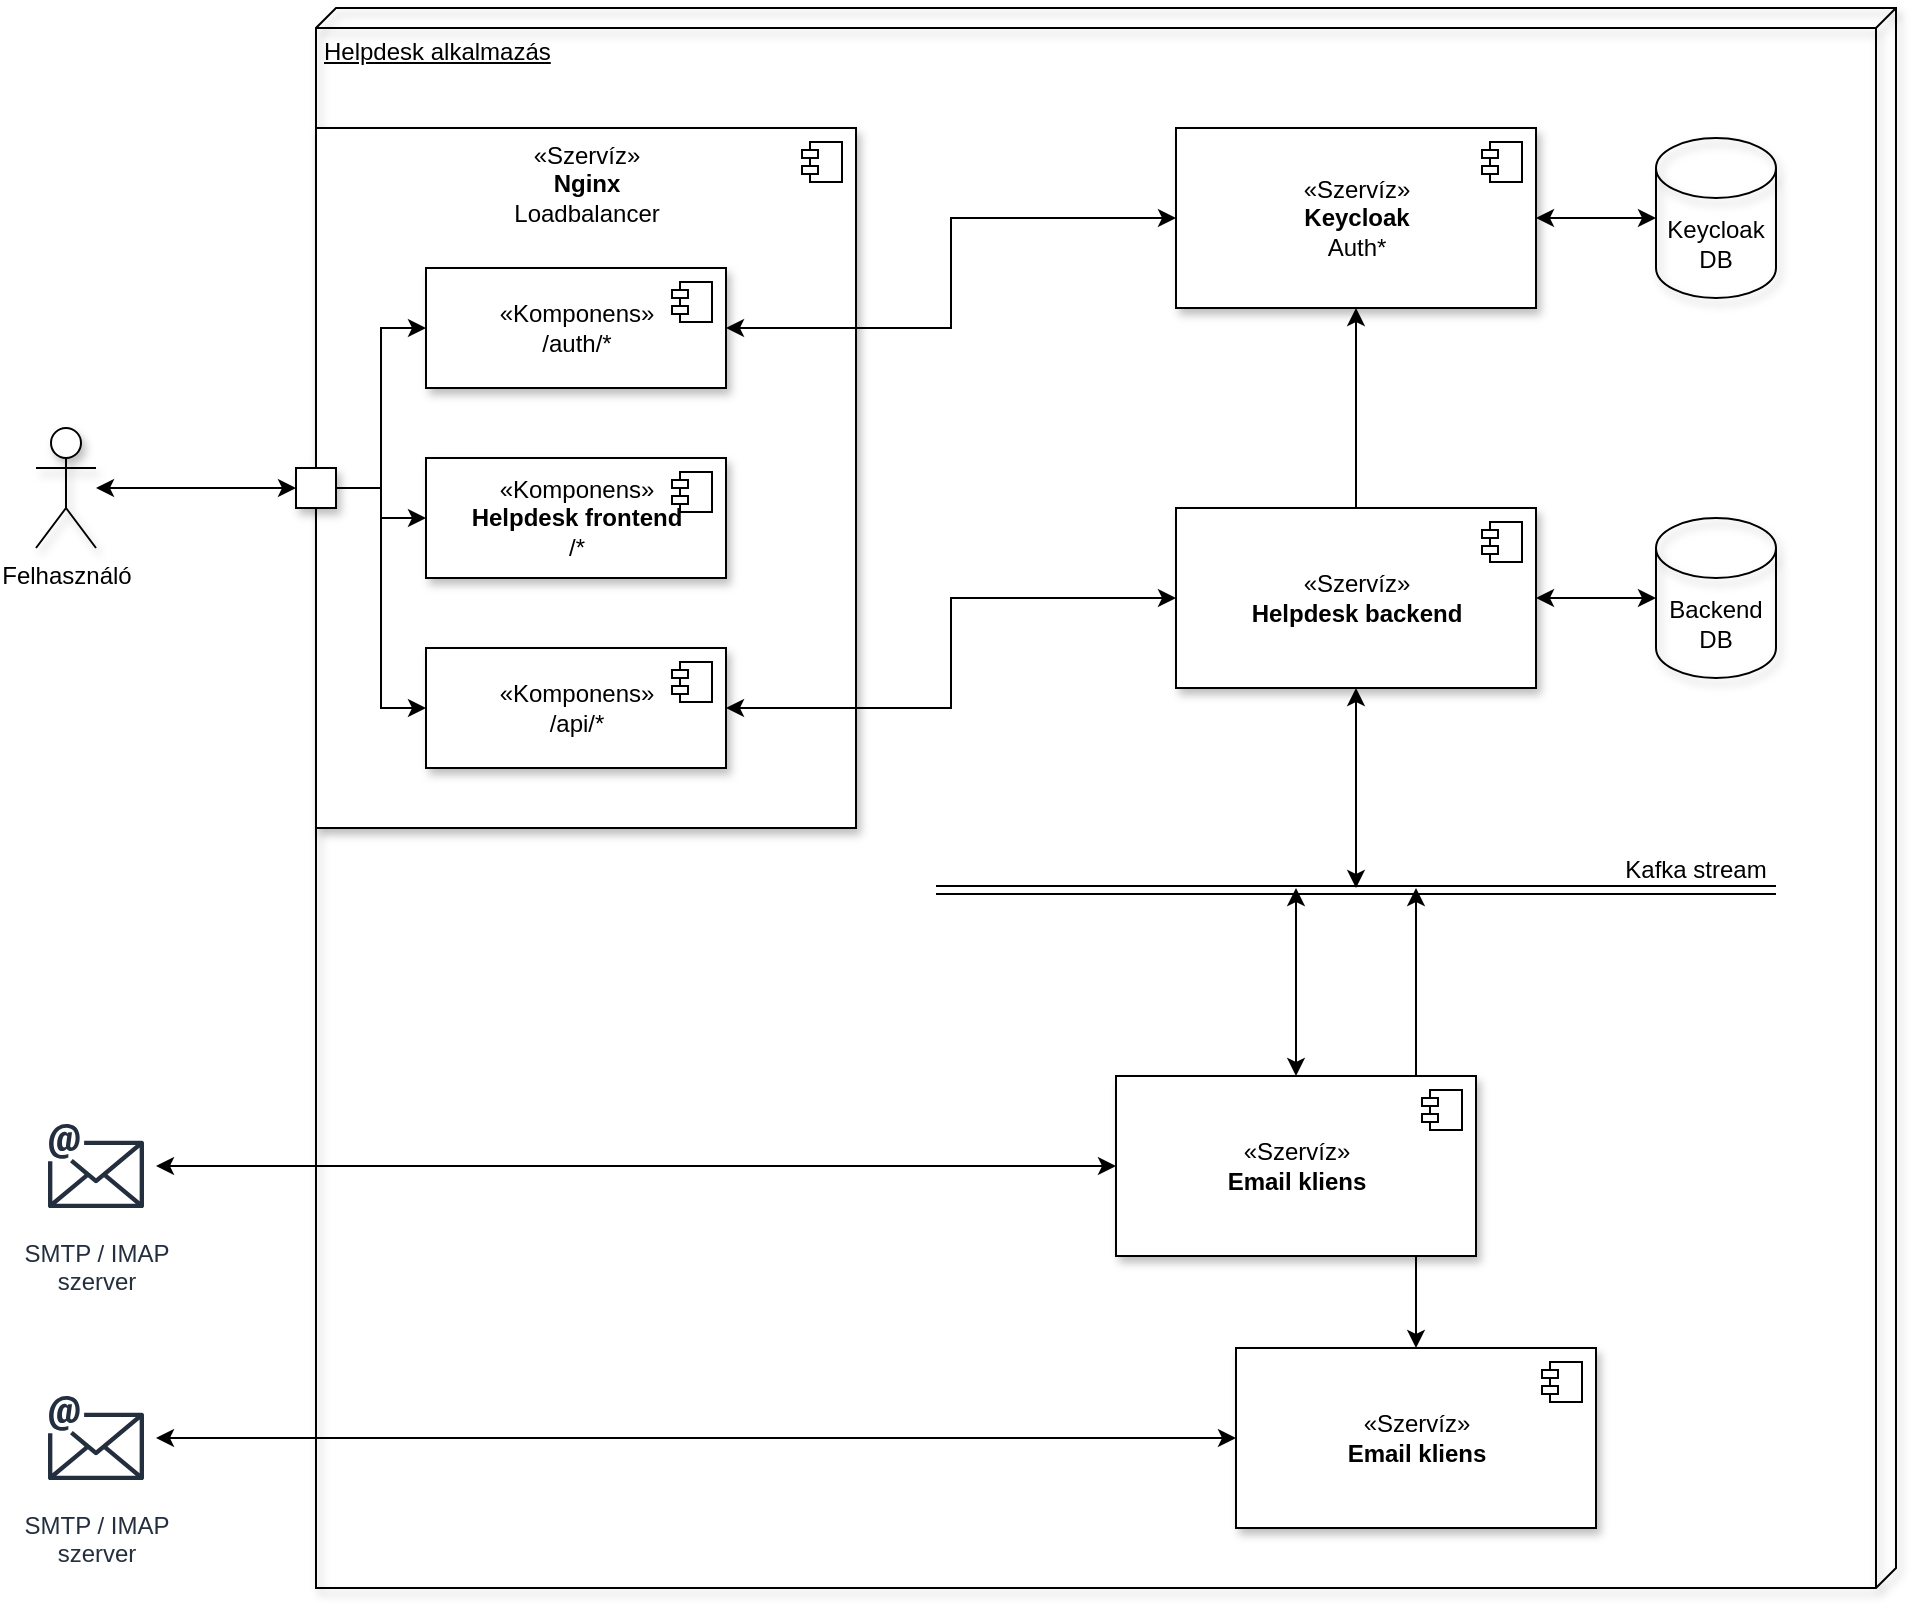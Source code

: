 <mxfile version="13.7.9" type="device"><diagram name="Page-1" id="5f0bae14-7c28-e335-631c-24af17079c00"><mxGraphModel dx="2773" dy="1806" grid="1" gridSize="10" guides="1" tooltips="1" connect="1" arrows="1" fold="1" page="1" pageScale="1" pageWidth="1100" pageHeight="850" background="#ffffff" math="0" shadow="0"><root><mxCell id="0"/><mxCell id="1" parent="0"/><mxCell id="CkpPXYCbT2eeBr_5Rcp2-7" value="Helpdesk alkalmazás" style="verticalAlign=top;align=left;spacingTop=8;spacingLeft=2;spacingRight=12;shape=cube;size=10;direction=south;fontStyle=4;html=1;shadow=1;fillColor=none;" vertex="1" parent="1"><mxGeometry x="-20" y="-90" width="790" height="790" as="geometry"/></mxCell><mxCell id="CkpPXYCbT2eeBr_5Rcp2-38" style="edgeStyle=none;rounded=0;orthogonalLoop=1;jettySize=auto;html=1;startArrow=classic;startFill=1;endArrow=classic;endFill=1;" edge="1" parent="1" source="CkpPXYCbT2eeBr_5Rcp2-3" target="CkpPXYCbT2eeBr_5Rcp2-32"><mxGeometry relative="1" as="geometry"/></mxCell><mxCell id="CkpPXYCbT2eeBr_5Rcp2-3" value="Felhasználó" style="shape=umlActor;verticalLabelPosition=bottom;verticalAlign=top;html=1;shadow=1;" vertex="1" parent="1"><mxGeometry x="-160" y="120" width="30" height="60" as="geometry"/></mxCell><mxCell id="CkpPXYCbT2eeBr_5Rcp2-24" style="edgeStyle=none;rounded=0;orthogonalLoop=1;jettySize=auto;html=1;startArrow=classic;startFill=1;endArrow=classic;endFill=1;" edge="1" parent="1" source="CkpPXYCbT2eeBr_5Rcp2-15" target="CkpPXYCbT2eeBr_5Rcp2-22"><mxGeometry relative="1" as="geometry"/></mxCell><mxCell id="CkpPXYCbT2eeBr_5Rcp2-15" value="«Szervíz»&lt;br&gt;&lt;b&gt;Keycloak&lt;br&gt;&lt;/b&gt;Auth*&lt;b&gt;&lt;br&gt;&lt;/b&gt;" style="html=1;dropTarget=0;shadow=1;" vertex="1" parent="1"><mxGeometry x="410" y="-30" width="180" height="90" as="geometry"/></mxCell><mxCell id="CkpPXYCbT2eeBr_5Rcp2-16" value="" style="shape=module;jettyWidth=8;jettyHeight=4;" vertex="1" parent="CkpPXYCbT2eeBr_5Rcp2-15"><mxGeometry x="1" width="20" height="20" relative="1" as="geometry"><mxPoint x="-27" y="7" as="offset"/></mxGeometry></mxCell><mxCell id="CkpPXYCbT2eeBr_5Rcp2-41" style="edgeStyle=elbowEdgeStyle;rounded=0;orthogonalLoop=1;jettySize=auto;html=1;startArrow=none;startFill=0;endArrow=classic;endFill=1;" edge="1" parent="1" source="CkpPXYCbT2eeBr_5Rcp2-18" target="CkpPXYCbT2eeBr_5Rcp2-15"><mxGeometry relative="1" as="geometry"/></mxCell><mxCell id="CkpPXYCbT2eeBr_5Rcp2-85" style="edgeStyle=none;rounded=0;sketch=0;orthogonalLoop=1;jettySize=auto;html=1;shadow=0;startArrow=classic;startFill=1;endArrow=classic;endFill=1;" edge="1" parent="1" source="CkpPXYCbT2eeBr_5Rcp2-18"><mxGeometry relative="1" as="geometry"><mxPoint x="500.0" y="350" as="targetPoint"/></mxGeometry></mxCell><mxCell id="CkpPXYCbT2eeBr_5Rcp2-18" value="«Szervíz»&lt;br&gt;&lt;b&gt;Helpdesk backend&lt;/b&gt;&lt;b&gt;&lt;br&gt;&lt;/b&gt;" style="html=1;dropTarget=0;shadow=1;" vertex="1" parent="1"><mxGeometry x="410" y="160" width="180" height="90" as="geometry"/></mxCell><mxCell id="CkpPXYCbT2eeBr_5Rcp2-19" value="" style="shape=module;jettyWidth=8;jettyHeight=4;" vertex="1" parent="CkpPXYCbT2eeBr_5Rcp2-18"><mxGeometry x="1" width="20" height="20" relative="1" as="geometry"><mxPoint x="-27" y="7" as="offset"/></mxGeometry></mxCell><mxCell id="CkpPXYCbT2eeBr_5Rcp2-25" style="edgeStyle=none;rounded=0;orthogonalLoop=1;jettySize=auto;html=1;startArrow=classic;startFill=1;endArrow=classic;endFill=1;" edge="1" parent="1" source="CkpPXYCbT2eeBr_5Rcp2-21" target="CkpPXYCbT2eeBr_5Rcp2-18"><mxGeometry relative="1" as="geometry"/></mxCell><mxCell id="CkpPXYCbT2eeBr_5Rcp2-21" value="Backend&lt;br&gt;DB" style="shape=cylinder3;whiteSpace=wrap;html=1;boundedLbl=1;backgroundOutline=1;size=15;shadow=1;fillColor=none;" vertex="1" parent="1"><mxGeometry x="650" y="165" width="60" height="80" as="geometry"/></mxCell><mxCell id="CkpPXYCbT2eeBr_5Rcp2-22" value="Keycloak DB" style="shape=cylinder3;whiteSpace=wrap;html=1;boundedLbl=1;backgroundOutline=1;size=15;shadow=1;fillColor=none;" vertex="1" parent="1"><mxGeometry x="650" y="-25" width="60" height="80" as="geometry"/></mxCell><mxCell id="CkpPXYCbT2eeBr_5Rcp2-33" value="" style="group" vertex="1" connectable="0" parent="1"><mxGeometry x="-30" y="-30" width="280" height="360" as="geometry"/></mxCell><mxCell id="CkpPXYCbT2eeBr_5Rcp2-1" value="«Szervíz»&lt;br&gt;&lt;b&gt;Nginx&lt;br&gt;&lt;/b&gt;Loadbalancer&lt;b&gt;&lt;br&gt;&lt;/b&gt;" style="html=1;dropTarget=0;shadow=1;verticalAlign=top;" vertex="1" parent="CkpPXYCbT2eeBr_5Rcp2-33"><mxGeometry x="10" width="270" height="350" as="geometry"/></mxCell><mxCell id="CkpPXYCbT2eeBr_5Rcp2-2" value="" style="shape=module;jettyWidth=8;jettyHeight=4;" vertex="1" parent="CkpPXYCbT2eeBr_5Rcp2-1"><mxGeometry x="1" width="20" height="20" relative="1" as="geometry"><mxPoint x="-27" y="7" as="offset"/></mxGeometry></mxCell><mxCell id="CkpPXYCbT2eeBr_5Rcp2-32" value="" style="whiteSpace=wrap;html=1;aspect=fixed;shadow=1;" vertex="1" parent="CkpPXYCbT2eeBr_5Rcp2-33"><mxGeometry y="170" width="20" height="20" as="geometry"/></mxCell><mxCell id="CkpPXYCbT2eeBr_5Rcp2-39" style="edgeStyle=elbowEdgeStyle;rounded=0;orthogonalLoop=1;jettySize=auto;html=1;startArrow=classic;startFill=1;endArrow=classic;endFill=1;" edge="1" parent="1" source="CkpPXYCbT2eeBr_5Rcp2-26" target="CkpPXYCbT2eeBr_5Rcp2-15"><mxGeometry relative="1" as="geometry"/></mxCell><mxCell id="CkpPXYCbT2eeBr_5Rcp2-26" value="«Komponens»&lt;br&gt;/auth/*" style="html=1;dropTarget=0;shadow=1;" vertex="1" parent="1"><mxGeometry x="35" y="40" width="150" height="60" as="geometry"/></mxCell><mxCell id="CkpPXYCbT2eeBr_5Rcp2-27" value="" style="shape=module;jettyWidth=8;jettyHeight=4;" vertex="1" parent="CkpPXYCbT2eeBr_5Rcp2-26"><mxGeometry x="1" width="20" height="20" relative="1" as="geometry"><mxPoint x="-27" y="7" as="offset"/></mxGeometry></mxCell><mxCell id="CkpPXYCbT2eeBr_5Rcp2-34" value="«Komponens»&lt;br&gt;&lt;b&gt;Helpdesk frontend&lt;/b&gt;&lt;br&gt;/*" style="html=1;dropTarget=0;shadow=1;" vertex="1" parent="1"><mxGeometry x="35" y="135" width="150" height="60" as="geometry"/></mxCell><mxCell id="CkpPXYCbT2eeBr_5Rcp2-35" value="" style="shape=module;jettyWidth=8;jettyHeight=4;" vertex="1" parent="CkpPXYCbT2eeBr_5Rcp2-34"><mxGeometry x="1" width="20" height="20" relative="1" as="geometry"><mxPoint x="-27" y="7" as="offset"/></mxGeometry></mxCell><mxCell id="CkpPXYCbT2eeBr_5Rcp2-40" style="edgeStyle=elbowEdgeStyle;rounded=0;orthogonalLoop=1;jettySize=auto;html=1;startArrow=classic;startFill=1;endArrow=classic;endFill=1;" edge="1" parent="1" source="CkpPXYCbT2eeBr_5Rcp2-36" target="CkpPXYCbT2eeBr_5Rcp2-18"><mxGeometry relative="1" as="geometry"/></mxCell><mxCell id="CkpPXYCbT2eeBr_5Rcp2-36" value="«Komponens»&lt;br&gt;/api/*" style="html=1;dropTarget=0;shadow=1;" vertex="1" parent="1"><mxGeometry x="35" y="230" width="150" height="60" as="geometry"/></mxCell><mxCell id="CkpPXYCbT2eeBr_5Rcp2-37" value="" style="shape=module;jettyWidth=8;jettyHeight=4;" vertex="1" parent="CkpPXYCbT2eeBr_5Rcp2-36"><mxGeometry x="1" width="20" height="20" relative="1" as="geometry"><mxPoint x="-27" y="7" as="offset"/></mxGeometry></mxCell><mxCell id="CkpPXYCbT2eeBr_5Rcp2-42" style="edgeStyle=elbowEdgeStyle;rounded=0;orthogonalLoop=1;jettySize=auto;html=1;startArrow=none;startFill=0;endArrow=classic;endFill=1;" edge="1" parent="1" source="CkpPXYCbT2eeBr_5Rcp2-32" target="CkpPXYCbT2eeBr_5Rcp2-26"><mxGeometry relative="1" as="geometry"/></mxCell><mxCell id="CkpPXYCbT2eeBr_5Rcp2-43" style="edgeStyle=elbowEdgeStyle;rounded=0;orthogonalLoop=1;jettySize=auto;html=1;startArrow=none;startFill=0;endArrow=classic;endFill=1;" edge="1" parent="1" source="CkpPXYCbT2eeBr_5Rcp2-32" target="CkpPXYCbT2eeBr_5Rcp2-36"><mxGeometry relative="1" as="geometry"/></mxCell><mxCell id="CkpPXYCbT2eeBr_5Rcp2-44" style="edgeStyle=elbowEdgeStyle;rounded=0;orthogonalLoop=1;jettySize=auto;html=1;startArrow=none;startFill=0;endArrow=classic;endFill=1;" edge="1" parent="1" source="CkpPXYCbT2eeBr_5Rcp2-32" target="CkpPXYCbT2eeBr_5Rcp2-34"><mxGeometry relative="1" as="geometry"/></mxCell><mxCell id="CkpPXYCbT2eeBr_5Rcp2-49" value="" style="group" vertex="1" connectable="0" parent="1"><mxGeometry x="290" y="331" width="420" height="20" as="geometry"/></mxCell><mxCell id="CkpPXYCbT2eeBr_5Rcp2-47" value="" style="endArrow=none;html=1;sketch=0;shadow=0;shape=link;" edge="1" parent="CkpPXYCbT2eeBr_5Rcp2-49"><mxGeometry width="50" height="50" relative="1" as="geometry"><mxPoint y="20" as="sourcePoint"/><mxPoint x="420" y="20" as="targetPoint"/></mxGeometry></mxCell><mxCell id="CkpPXYCbT2eeBr_5Rcp2-48" value="Kafka stream" style="text;html=1;strokeColor=none;fillColor=none;align=center;verticalAlign=middle;whiteSpace=wrap;rounded=0;shadow=1;" vertex="1" parent="CkpPXYCbT2eeBr_5Rcp2-49"><mxGeometry x="340" width="80" height="20" as="geometry"/></mxCell><mxCell id="CkpPXYCbT2eeBr_5Rcp2-66" style="edgeStyle=elbowEdgeStyle;rounded=0;sketch=0;orthogonalLoop=1;jettySize=auto;html=1;shadow=0;startArrow=classic;startFill=1;endArrow=classic;endFill=1;" edge="1" parent="1" source="CkpPXYCbT2eeBr_5Rcp2-63" target="CkpPXYCbT2eeBr_5Rcp2-52"><mxGeometry relative="1" as="geometry"/></mxCell><mxCell id="CkpPXYCbT2eeBr_5Rcp2-63" value="SMTP / IMAP&lt;br&gt;szerver" style="outlineConnect=0;fontColor=#232F3E;gradientColor=none;strokeColor=#232F3E;fillColor=#ffffff;dashed=0;verticalLabelPosition=bottom;verticalAlign=top;align=center;html=1;fontSize=12;fontStyle=0;aspect=fixed;shape=mxgraph.aws4.resourceIcon;resIcon=mxgraph.aws4.email;shadow=0;" vertex="1" parent="1"><mxGeometry x="-160" y="459" width="60" height="60" as="geometry"/></mxCell><mxCell id="CkpPXYCbT2eeBr_5Rcp2-87" style="edgeStyle=none;rounded=0;sketch=0;orthogonalLoop=1;jettySize=auto;html=1;shadow=0;startArrow=classic;startFill=1;endArrow=classic;endFill=1;" edge="1" parent="1" source="CkpPXYCbT2eeBr_5Rcp2-71"><mxGeometry relative="1" as="geometry"><mxPoint x="530.0" y="350" as="targetPoint"/></mxGeometry></mxCell><mxCell id="CkpPXYCbT2eeBr_5Rcp2-71" value="«Szervíz»&lt;br&gt;&lt;b&gt;Email kliens&lt;/b&gt;&lt;b&gt;&lt;br&gt;&lt;/b&gt;" style="html=1;dropTarget=0;shadow=1;" vertex="1" parent="1"><mxGeometry x="440" y="580" width="180" height="90" as="geometry"/></mxCell><mxCell id="CkpPXYCbT2eeBr_5Rcp2-72" value="" style="shape=module;jettyWidth=8;jettyHeight=4;" vertex="1" parent="CkpPXYCbT2eeBr_5Rcp2-71"><mxGeometry x="1" width="20" height="20" relative="1" as="geometry"><mxPoint x="-27" y="7" as="offset"/></mxGeometry></mxCell><mxCell id="CkpPXYCbT2eeBr_5Rcp2-73" style="edgeStyle=elbowEdgeStyle;rounded=0;sketch=0;orthogonalLoop=1;jettySize=auto;html=1;shadow=0;startArrow=classic;startFill=1;endArrow=classic;endFill=1;" edge="1" parent="1" source="CkpPXYCbT2eeBr_5Rcp2-74" target="CkpPXYCbT2eeBr_5Rcp2-71"><mxGeometry relative="1" as="geometry"/></mxCell><mxCell id="CkpPXYCbT2eeBr_5Rcp2-74" value="SMTP / IMAP&lt;br&gt;szerver" style="outlineConnect=0;fontColor=#232F3E;gradientColor=none;strokeColor=#232F3E;fillColor=#ffffff;dashed=0;verticalLabelPosition=bottom;verticalAlign=top;align=center;html=1;fontSize=12;fontStyle=0;aspect=fixed;shape=mxgraph.aws4.resourceIcon;resIcon=mxgraph.aws4.email;shadow=0;" vertex="1" parent="1"><mxGeometry x="-160" y="595" width="60" height="60" as="geometry"/></mxCell><mxCell id="CkpPXYCbT2eeBr_5Rcp2-86" style="edgeStyle=none;rounded=0;sketch=0;orthogonalLoop=1;jettySize=auto;html=1;shadow=0;startArrow=classic;startFill=1;endArrow=classic;endFill=1;" edge="1" parent="1" source="CkpPXYCbT2eeBr_5Rcp2-52"><mxGeometry relative="1" as="geometry"><mxPoint x="470.0" y="350" as="targetPoint"/></mxGeometry></mxCell><mxCell id="CkpPXYCbT2eeBr_5Rcp2-52" value="«Szervíz»&lt;br&gt;&lt;b&gt;Email kliens&lt;/b&gt;&lt;b&gt;&lt;br&gt;&lt;/b&gt;" style="html=1;dropTarget=0;shadow=1;" vertex="1" parent="1"><mxGeometry x="380" y="444" width="180" height="90" as="geometry"/></mxCell><mxCell id="CkpPXYCbT2eeBr_5Rcp2-53" value="" style="shape=module;jettyWidth=8;jettyHeight=4;" vertex="1" parent="CkpPXYCbT2eeBr_5Rcp2-52"><mxGeometry x="1" width="20" height="20" relative="1" as="geometry"><mxPoint x="-27" y="7" as="offset"/></mxGeometry></mxCell></root></mxGraphModel></diagram></mxfile>